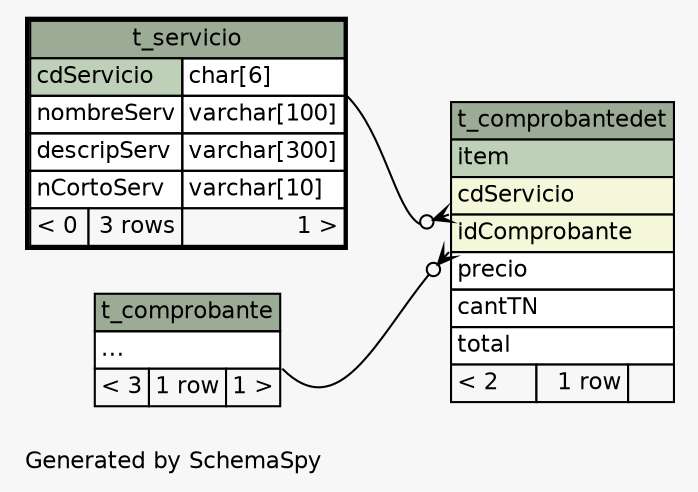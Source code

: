 // dot null on Windows 7 6.1
// SchemaSpy rev 590
digraph "twoDegreesRelationshipsDiagram" {
  graph [
    rankdir="RL"
    bgcolor="#f7f7f7"
    label="\nGenerated by SchemaSpy"
    labeljust="l"
    nodesep="0.18"
    ranksep="0.46"
    fontname="Helvetica"
    fontsize="11"
  ];
  node [
    fontname="Helvetica"
    fontsize="11"
    shape="plaintext"
  ];
  edge [
    arrowsize="0.8"
  ];
  "t_comprobantedet":"cdServicio":sw -> "t_servicio":"cdServicio.type":se [arrowhead=none dir=back arrowtail=crowodot];
  "t_comprobantedet":"idComprobante":sw -> "t_comprobante":"elipses":se [arrowhead=none dir=back arrowtail=crowodot];
  "t_comprobante" [
    label=<
    <TABLE BORDER="0" CELLBORDER="1" CELLSPACING="0" BGCOLOR="#ffffff">
      <TR><TD COLSPAN="3" BGCOLOR="#9bab96" ALIGN="CENTER">t_comprobante</TD></TR>
      <TR><TD PORT="elipses" COLSPAN="3" ALIGN="LEFT">...</TD></TR>
      <TR><TD ALIGN="LEFT" BGCOLOR="#f7f7f7">&lt; 3</TD><TD ALIGN="RIGHT" BGCOLOR="#f7f7f7">1 row</TD><TD ALIGN="RIGHT" BGCOLOR="#f7f7f7">1 &gt;</TD></TR>
    </TABLE>>
    URL="t_comprobante.html"
    tooltip="t_comprobante"
  ];
  "t_comprobantedet" [
    label=<
    <TABLE BORDER="0" CELLBORDER="1" CELLSPACING="0" BGCOLOR="#ffffff">
      <TR><TD COLSPAN="3" BGCOLOR="#9bab96" ALIGN="CENTER">t_comprobantedet</TD></TR>
      <TR><TD PORT="item" COLSPAN="3" BGCOLOR="#bed1b8" ALIGN="LEFT">item</TD></TR>
      <TR><TD PORT="cdServicio" COLSPAN="3" BGCOLOR="#f4f7da" ALIGN="LEFT">cdServicio</TD></TR>
      <TR><TD PORT="idComprobante" COLSPAN="3" BGCOLOR="#f4f7da" ALIGN="LEFT">idComprobante</TD></TR>
      <TR><TD PORT="precio" COLSPAN="3" ALIGN="LEFT">precio</TD></TR>
      <TR><TD PORT="cantTN" COLSPAN="3" ALIGN="LEFT">cantTN</TD></TR>
      <TR><TD PORT="total" COLSPAN="3" ALIGN="LEFT">total</TD></TR>
      <TR><TD ALIGN="LEFT" BGCOLOR="#f7f7f7">&lt; 2</TD><TD ALIGN="RIGHT" BGCOLOR="#f7f7f7">1 row</TD><TD ALIGN="RIGHT" BGCOLOR="#f7f7f7">  </TD></TR>
    </TABLE>>
    URL="t_comprobantedet.html"
    tooltip="t_comprobantedet"
  ];
  "t_servicio" [
    label=<
    <TABLE BORDER="2" CELLBORDER="1" CELLSPACING="0" BGCOLOR="#ffffff">
      <TR><TD COLSPAN="3" BGCOLOR="#9bab96" ALIGN="CENTER">t_servicio</TD></TR>
      <TR><TD PORT="cdServicio" COLSPAN="2" BGCOLOR="#bed1b8" ALIGN="LEFT">cdServicio</TD><TD PORT="cdServicio.type" ALIGN="LEFT">char[6]</TD></TR>
      <TR><TD PORT="nombreServ" COLSPAN="2" ALIGN="LEFT">nombreServ</TD><TD PORT="nombreServ.type" ALIGN="LEFT">varchar[100]</TD></TR>
      <TR><TD PORT="descripServ" COLSPAN="2" ALIGN="LEFT">descripServ</TD><TD PORT="descripServ.type" ALIGN="LEFT">varchar[300]</TD></TR>
      <TR><TD PORT="nCortoServ" COLSPAN="2" ALIGN="LEFT">nCortoServ</TD><TD PORT="nCortoServ.type" ALIGN="LEFT">varchar[10]</TD></TR>
      <TR><TD ALIGN="LEFT" BGCOLOR="#f7f7f7">&lt; 0</TD><TD ALIGN="RIGHT" BGCOLOR="#f7f7f7">3 rows</TD><TD ALIGN="RIGHT" BGCOLOR="#f7f7f7">1 &gt;</TD></TR>
    </TABLE>>
    URL="t_servicio.html"
    tooltip="t_servicio"
  ];
}
